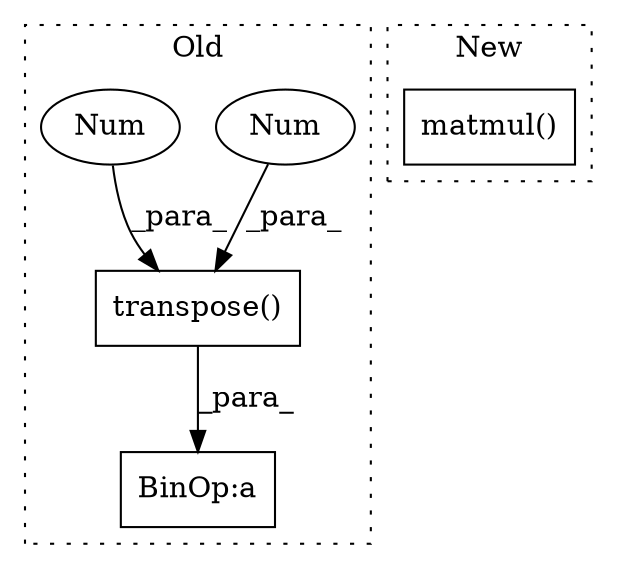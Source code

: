 digraph G {
subgraph cluster0 {
1 [label="transpose()" a="75" s="3274,3300" l="22,1" shape="box"];
3 [label="Num" a="76" s="3299" l="1" shape="ellipse"];
4 [label="Num" a="76" s="3296" l="1" shape="ellipse"];
5 [label="BinOp:a" a="82" s="3301" l="3" shape="box"];
label = "Old";
style="dotted";
}
subgraph cluster1 {
2 [label="matmul()" a="75" s="6382,6421" l="13,1" shape="box"];
label = "New";
style="dotted";
}
1 -> 5 [label="_para_"];
3 -> 1 [label="_para_"];
4 -> 1 [label="_para_"];
}